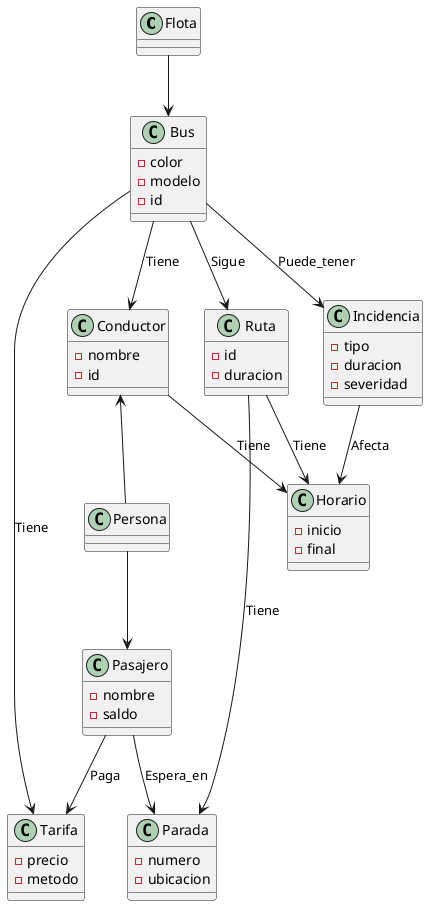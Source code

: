 @startuml
    class Flota {
    }

    class Bus {
        -color
        -modelo
        -id
    }

    class Conductor {
        -nombre
        -id
    }

    class Tarifa {
        -precio
        -metodo
    }

    class Ruta {
        -id
        -duracion
    }

    class Incidencia {
        -tipo
        -duracion
        -severidad
    }

    class Persona {
    }

    class Pasajero {
        -nombre
        -saldo
    }

    class Parada {
        -numero
        -ubicacion
    }

    class Horario {
        -inicio
        -final
    }

    Flota --> Bus
    Bus --> Conductor : Tiene
    Bus --> Tarifa : Tiene
    Bus --> Ruta : Sigue
    Bus --> Incidencia : Puede_tener
    Conductor <-- Persona
    Persona --> Pasajero
    Pasajero --> Tarifa : Paga
    Pasajero --> Parada : Espera_en
    Ruta --> Parada : Tiene
    Ruta --> Horario : Tiene
    Incidencia --> Horario : Afecta
    Conductor --> Horario : Tiene
@enduml